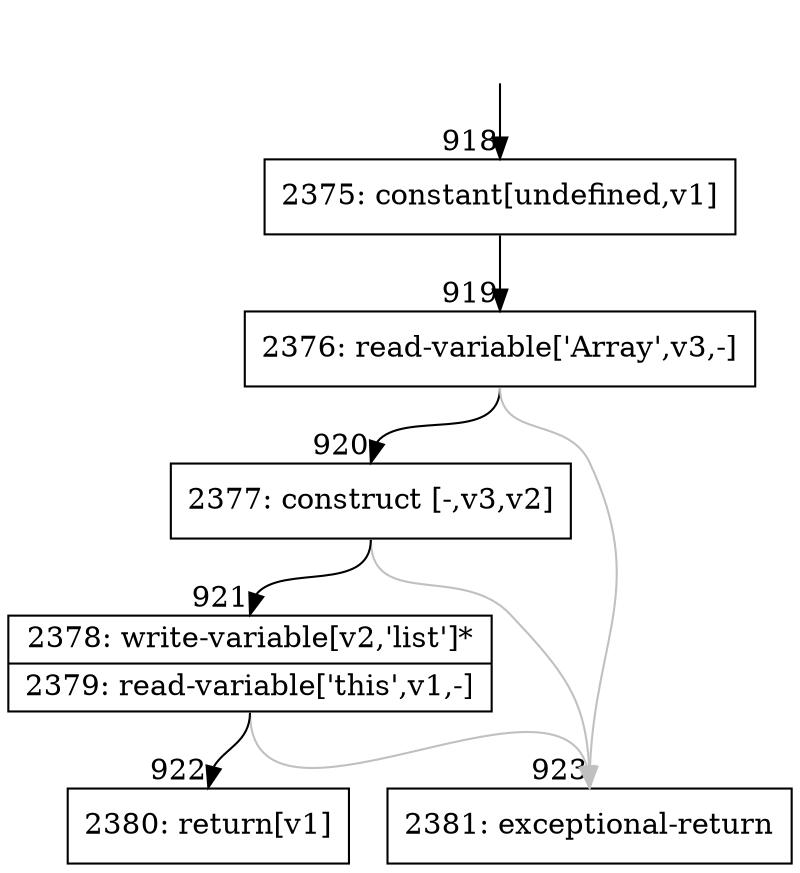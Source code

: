digraph {
rankdir="TD"
BB_entry67[shape=none,label=""];
BB_entry67 -> BB918 [tailport=s, headport=n, headlabel="    918"]
BB918 [shape=record label="{2375: constant[undefined,v1]}" ] 
BB918 -> BB919 [tailport=s, headport=n, headlabel="      919"]
BB919 [shape=record label="{2376: read-variable['Array',v3,-]}" ] 
BB919 -> BB920 [tailport=s, headport=n, headlabel="      920"]
BB919 -> BB923 [tailport=s, headport=n, color=gray, headlabel="      923"]
BB920 [shape=record label="{2377: construct [-,v3,v2]}" ] 
BB920 -> BB921 [tailport=s, headport=n, headlabel="      921"]
BB920 -> BB923 [tailport=s, headport=n, color=gray]
BB921 [shape=record label="{2378: write-variable[v2,'list']*|2379: read-variable['this',v1,-]}" ] 
BB921 -> BB922 [tailport=s, headport=n, headlabel="      922"]
BB921 -> BB923 [tailport=s, headport=n, color=gray]
BB922 [shape=record label="{2380: return[v1]}" ] 
BB923 [shape=record label="{2381: exceptional-return}" ] 
//#$~ 1117
}
